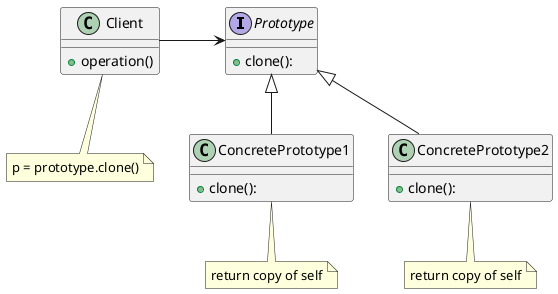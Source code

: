 @startuml prototype

interface Prototype {
    + clone(): 
}

class ConcretePrototype1 {
    + clone(): 
}

class ConcretePrototype2 {
    + clone(): 
}

class Client{
    + operation()
}

Client -right-> Prototype
Prototype <|-- ConcretePrototype1
Prototype <|-- ConcretePrototype2

note bottom of ConcretePrototype1 : return copy of self
note bottom of ConcretePrototype2 : return copy of self
note bottom of Client : p = prototype.clone()

@enduml